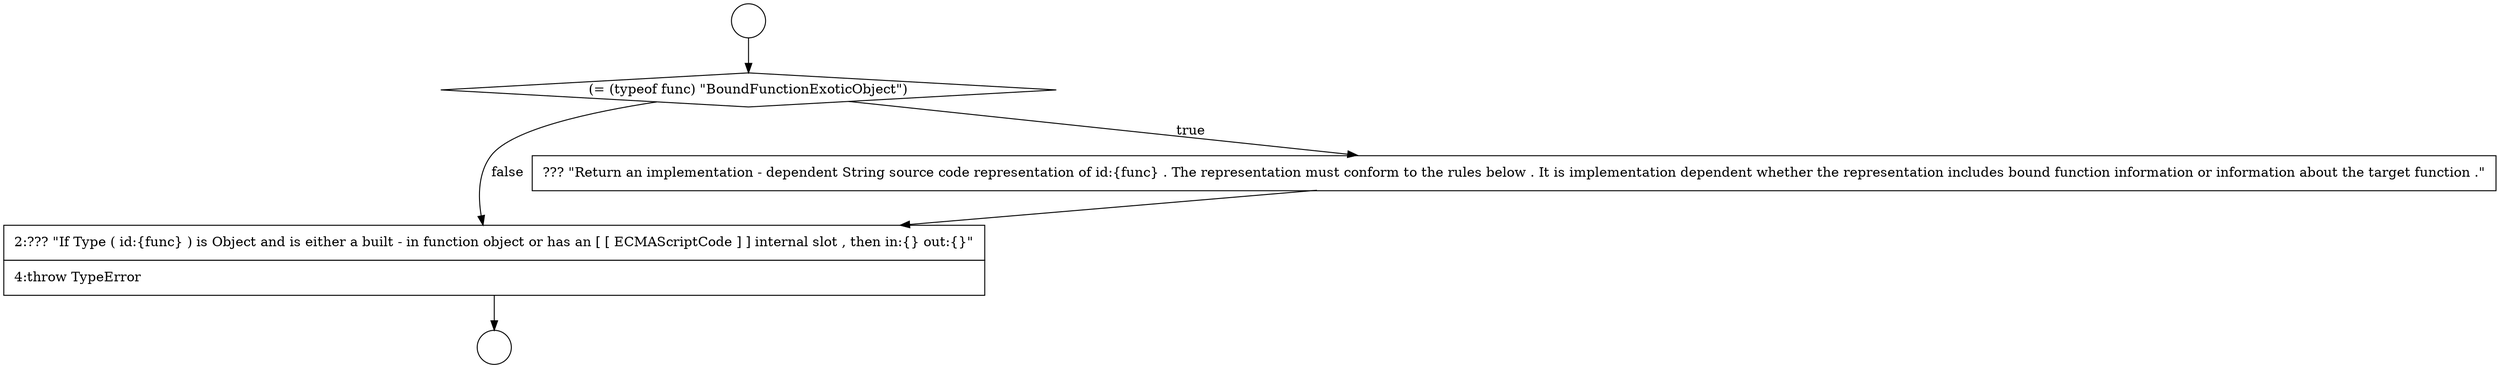 digraph {
  node10991 [shape=circle label=" " color="black" fillcolor="white" style=filled]
  node10993 [shape=diamond, label=<<font color="black">(= (typeof func) &quot;BoundFunctionExoticObject&quot;)</font>> color="black" fillcolor="white" style=filled]
  node10995 [shape=none, margin=0, label=<<font color="black">
    <table border="0" cellborder="1" cellspacing="0" cellpadding="10">
      <tr><td align="left">2:??? &quot;If Type ( id:{func} ) is Object and is either a built - in function object or has an [ [ ECMAScriptCode ] ] internal slot , then in:{} out:{}&quot;</td></tr>
      <tr><td align="left">4:throw TypeError</td></tr>
    </table>
  </font>> color="black" fillcolor="white" style=filled]
  node10994 [shape=none, margin=0, label=<<font color="black">
    <table border="0" cellborder="1" cellspacing="0" cellpadding="10">
      <tr><td align="left">??? &quot;Return an implementation - dependent String source code representation of id:{func} . The representation must conform to the rules below . It is implementation dependent whether the representation includes bound function information or information about the target function .&quot;</td></tr>
    </table>
  </font>> color="black" fillcolor="white" style=filled]
  node10992 [shape=circle label=" " color="black" fillcolor="white" style=filled]
  node10991 -> node10993 [ color="black"]
  node10993 -> node10994 [label=<<font color="black">true</font>> color="black"]
  node10993 -> node10995 [label=<<font color="black">false</font>> color="black"]
  node10994 -> node10995 [ color="black"]
  node10995 -> node10992 [ color="black"]
}
